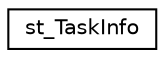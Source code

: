 digraph "Graphical Class Hierarchy"
{
  edge [fontname="Helvetica",fontsize="10",labelfontname="Helvetica",labelfontsize="10"];
  node [fontname="Helvetica",fontsize="10",shape=record];
  rankdir="LR";
  Node1 [label="st_TaskInfo",height=0.2,width=0.4,color="black", fillcolor="white", style="filled",URL="$structst___task_info.html"];
}
